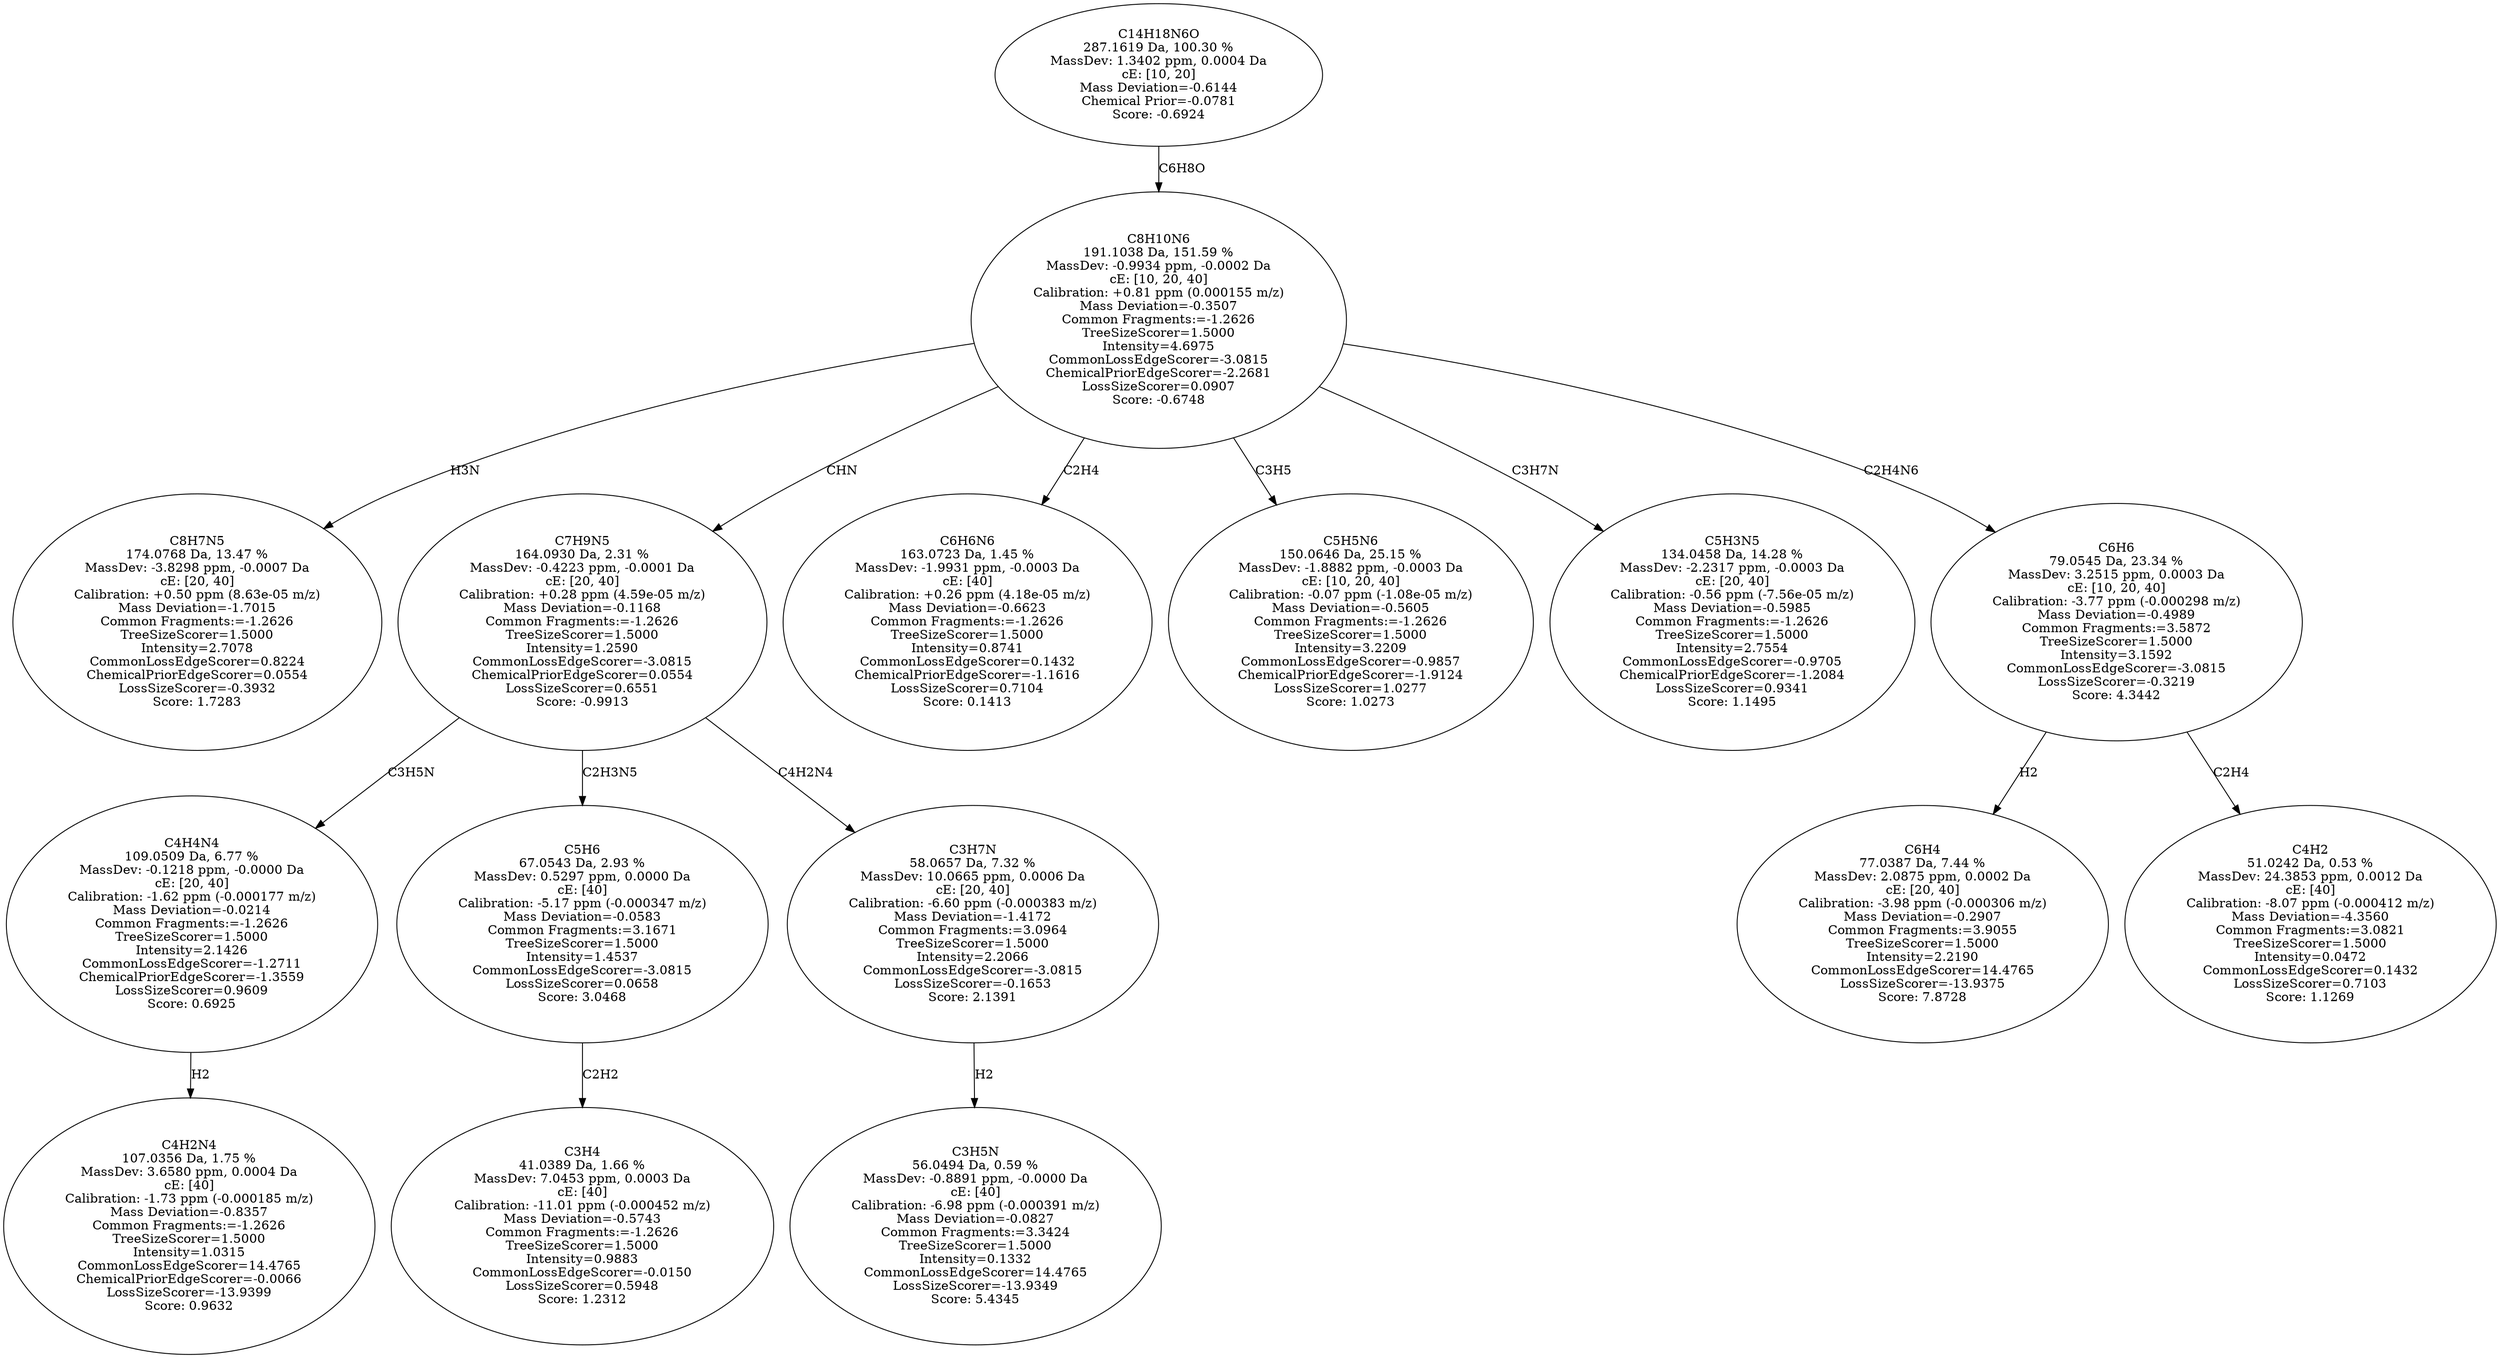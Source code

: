 strict digraph {
v1 [label="C8H7N5\n174.0768 Da, 13.47 %\nMassDev: -3.8298 ppm, -0.0007 Da\ncE: [20, 40]\nCalibration: +0.50 ppm (8.63e-05 m/z)\nMass Deviation=-1.7015\nCommon Fragments:=-1.2626\nTreeSizeScorer=1.5000\nIntensity=2.7078\nCommonLossEdgeScorer=0.8224\nChemicalPriorEdgeScorer=0.0554\nLossSizeScorer=-0.3932\nScore: 1.7283"];
v2 [label="C4H2N4\n107.0356 Da, 1.75 %\nMassDev: 3.6580 ppm, 0.0004 Da\ncE: [40]\nCalibration: -1.73 ppm (-0.000185 m/z)\nMass Deviation=-0.8357\nCommon Fragments:=-1.2626\nTreeSizeScorer=1.5000\nIntensity=1.0315\nCommonLossEdgeScorer=14.4765\nChemicalPriorEdgeScorer=-0.0066\nLossSizeScorer=-13.9399\nScore: 0.9632"];
v3 [label="C4H4N4\n109.0509 Da, 6.77 %\nMassDev: -0.1218 ppm, -0.0000 Da\ncE: [20, 40]\nCalibration: -1.62 ppm (-0.000177 m/z)\nMass Deviation=-0.0214\nCommon Fragments:=-1.2626\nTreeSizeScorer=1.5000\nIntensity=2.1426\nCommonLossEdgeScorer=-1.2711\nChemicalPriorEdgeScorer=-1.3559\nLossSizeScorer=0.9609\nScore: 0.6925"];
v4 [label="C3H4\n41.0389 Da, 1.66 %\nMassDev: 7.0453 ppm, 0.0003 Da\ncE: [40]\nCalibration: -11.01 ppm (-0.000452 m/z)\nMass Deviation=-0.5743\nCommon Fragments:=-1.2626\nTreeSizeScorer=1.5000\nIntensity=0.9883\nCommonLossEdgeScorer=-0.0150\nLossSizeScorer=0.5948\nScore: 1.2312"];
v5 [label="C5H6\n67.0543 Da, 2.93 %\nMassDev: 0.5297 ppm, 0.0000 Da\ncE: [40]\nCalibration: -5.17 ppm (-0.000347 m/z)\nMass Deviation=-0.0583\nCommon Fragments:=3.1671\nTreeSizeScorer=1.5000\nIntensity=1.4537\nCommonLossEdgeScorer=-3.0815\nLossSizeScorer=0.0658\nScore: 3.0468"];
v6 [label="C3H5N\n56.0494 Da, 0.59 %\nMassDev: -0.8891 ppm, -0.0000 Da\ncE: [40]\nCalibration: -6.98 ppm (-0.000391 m/z)\nMass Deviation=-0.0827\nCommon Fragments:=3.3424\nTreeSizeScorer=1.5000\nIntensity=0.1332\nCommonLossEdgeScorer=14.4765\nLossSizeScorer=-13.9349\nScore: 5.4345"];
v7 [label="C3H7N\n58.0657 Da, 7.32 %\nMassDev: 10.0665 ppm, 0.0006 Da\ncE: [20, 40]\nCalibration: -6.60 ppm (-0.000383 m/z)\nMass Deviation=-1.4172\nCommon Fragments:=3.0964\nTreeSizeScorer=1.5000\nIntensity=2.2066\nCommonLossEdgeScorer=-3.0815\nLossSizeScorer=-0.1653\nScore: 2.1391"];
v8 [label="C7H9N5\n164.0930 Da, 2.31 %\nMassDev: -0.4223 ppm, -0.0001 Da\ncE: [20, 40]\nCalibration: +0.28 ppm (4.59e-05 m/z)\nMass Deviation=-0.1168\nCommon Fragments:=-1.2626\nTreeSizeScorer=1.5000\nIntensity=1.2590\nCommonLossEdgeScorer=-3.0815\nChemicalPriorEdgeScorer=0.0554\nLossSizeScorer=0.6551\nScore: -0.9913"];
v9 [label="C6H6N6\n163.0723 Da, 1.45 %\nMassDev: -1.9931 ppm, -0.0003 Da\ncE: [40]\nCalibration: +0.26 ppm (4.18e-05 m/z)\nMass Deviation=-0.6623\nCommon Fragments:=-1.2626\nTreeSizeScorer=1.5000\nIntensity=0.8741\nCommonLossEdgeScorer=0.1432\nChemicalPriorEdgeScorer=-1.1616\nLossSizeScorer=0.7104\nScore: 0.1413"];
v10 [label="C5H5N6\n150.0646 Da, 25.15 %\nMassDev: -1.8882 ppm, -0.0003 Da\ncE: [10, 20, 40]\nCalibration: -0.07 ppm (-1.08e-05 m/z)\nMass Deviation=-0.5605\nCommon Fragments:=-1.2626\nTreeSizeScorer=1.5000\nIntensity=3.2209\nCommonLossEdgeScorer=-0.9857\nChemicalPriorEdgeScorer=-1.9124\nLossSizeScorer=1.0277\nScore: 1.0273"];
v11 [label="C5H3N5\n134.0458 Da, 14.28 %\nMassDev: -2.2317 ppm, -0.0003 Da\ncE: [20, 40]\nCalibration: -0.56 ppm (-7.56e-05 m/z)\nMass Deviation=-0.5985\nCommon Fragments:=-1.2626\nTreeSizeScorer=1.5000\nIntensity=2.7554\nCommonLossEdgeScorer=-0.9705\nChemicalPriorEdgeScorer=-1.2084\nLossSizeScorer=0.9341\nScore: 1.1495"];
v12 [label="C6H4\n77.0387 Da, 7.44 %\nMassDev: 2.0875 ppm, 0.0002 Da\ncE: [20, 40]\nCalibration: -3.98 ppm (-0.000306 m/z)\nMass Deviation=-0.2907\nCommon Fragments:=3.9055\nTreeSizeScorer=1.5000\nIntensity=2.2190\nCommonLossEdgeScorer=14.4765\nLossSizeScorer=-13.9375\nScore: 7.8728"];
v13 [label="C4H2\n51.0242 Da, 0.53 %\nMassDev: 24.3853 ppm, 0.0012 Da\ncE: [40]\nCalibration: -8.07 ppm (-0.000412 m/z)\nMass Deviation=-4.3560\nCommon Fragments:=3.0821\nTreeSizeScorer=1.5000\nIntensity=0.0472\nCommonLossEdgeScorer=0.1432\nLossSizeScorer=0.7103\nScore: 1.1269"];
v14 [label="C6H6\n79.0545 Da, 23.34 %\nMassDev: 3.2515 ppm, 0.0003 Da\ncE: [10, 20, 40]\nCalibration: -3.77 ppm (-0.000298 m/z)\nMass Deviation=-0.4989\nCommon Fragments:=3.5872\nTreeSizeScorer=1.5000\nIntensity=3.1592\nCommonLossEdgeScorer=-3.0815\nLossSizeScorer=-0.3219\nScore: 4.3442"];
v15 [label="C8H10N6\n191.1038 Da, 151.59 %\nMassDev: -0.9934 ppm, -0.0002 Da\ncE: [10, 20, 40]\nCalibration: +0.81 ppm (0.000155 m/z)\nMass Deviation=-0.3507\nCommon Fragments:=-1.2626\nTreeSizeScorer=1.5000\nIntensity=4.6975\nCommonLossEdgeScorer=-3.0815\nChemicalPriorEdgeScorer=-2.2681\nLossSizeScorer=0.0907\nScore: -0.6748"];
v16 [label="C14H18N6O\n287.1619 Da, 100.30 %\nMassDev: 1.3402 ppm, 0.0004 Da\ncE: [10, 20]\nMass Deviation=-0.6144\nChemical Prior=-0.0781\nScore: -0.6924"];
v15 -> v1 [label="H3N"];
v3 -> v2 [label="H2"];
v8 -> v3 [label="C3H5N"];
v5 -> v4 [label="C2H2"];
v8 -> v5 [label="C2H3N5"];
v7 -> v6 [label="H2"];
v8 -> v7 [label="C4H2N4"];
v15 -> v8 [label="CHN"];
v15 -> v9 [label="C2H4"];
v15 -> v10 [label="C3H5"];
v15 -> v11 [label="C3H7N"];
v14 -> v12 [label="H2"];
v14 -> v13 [label="C2H4"];
v15 -> v14 [label="C2H4N6"];
v16 -> v15 [label="C6H8O"];
}